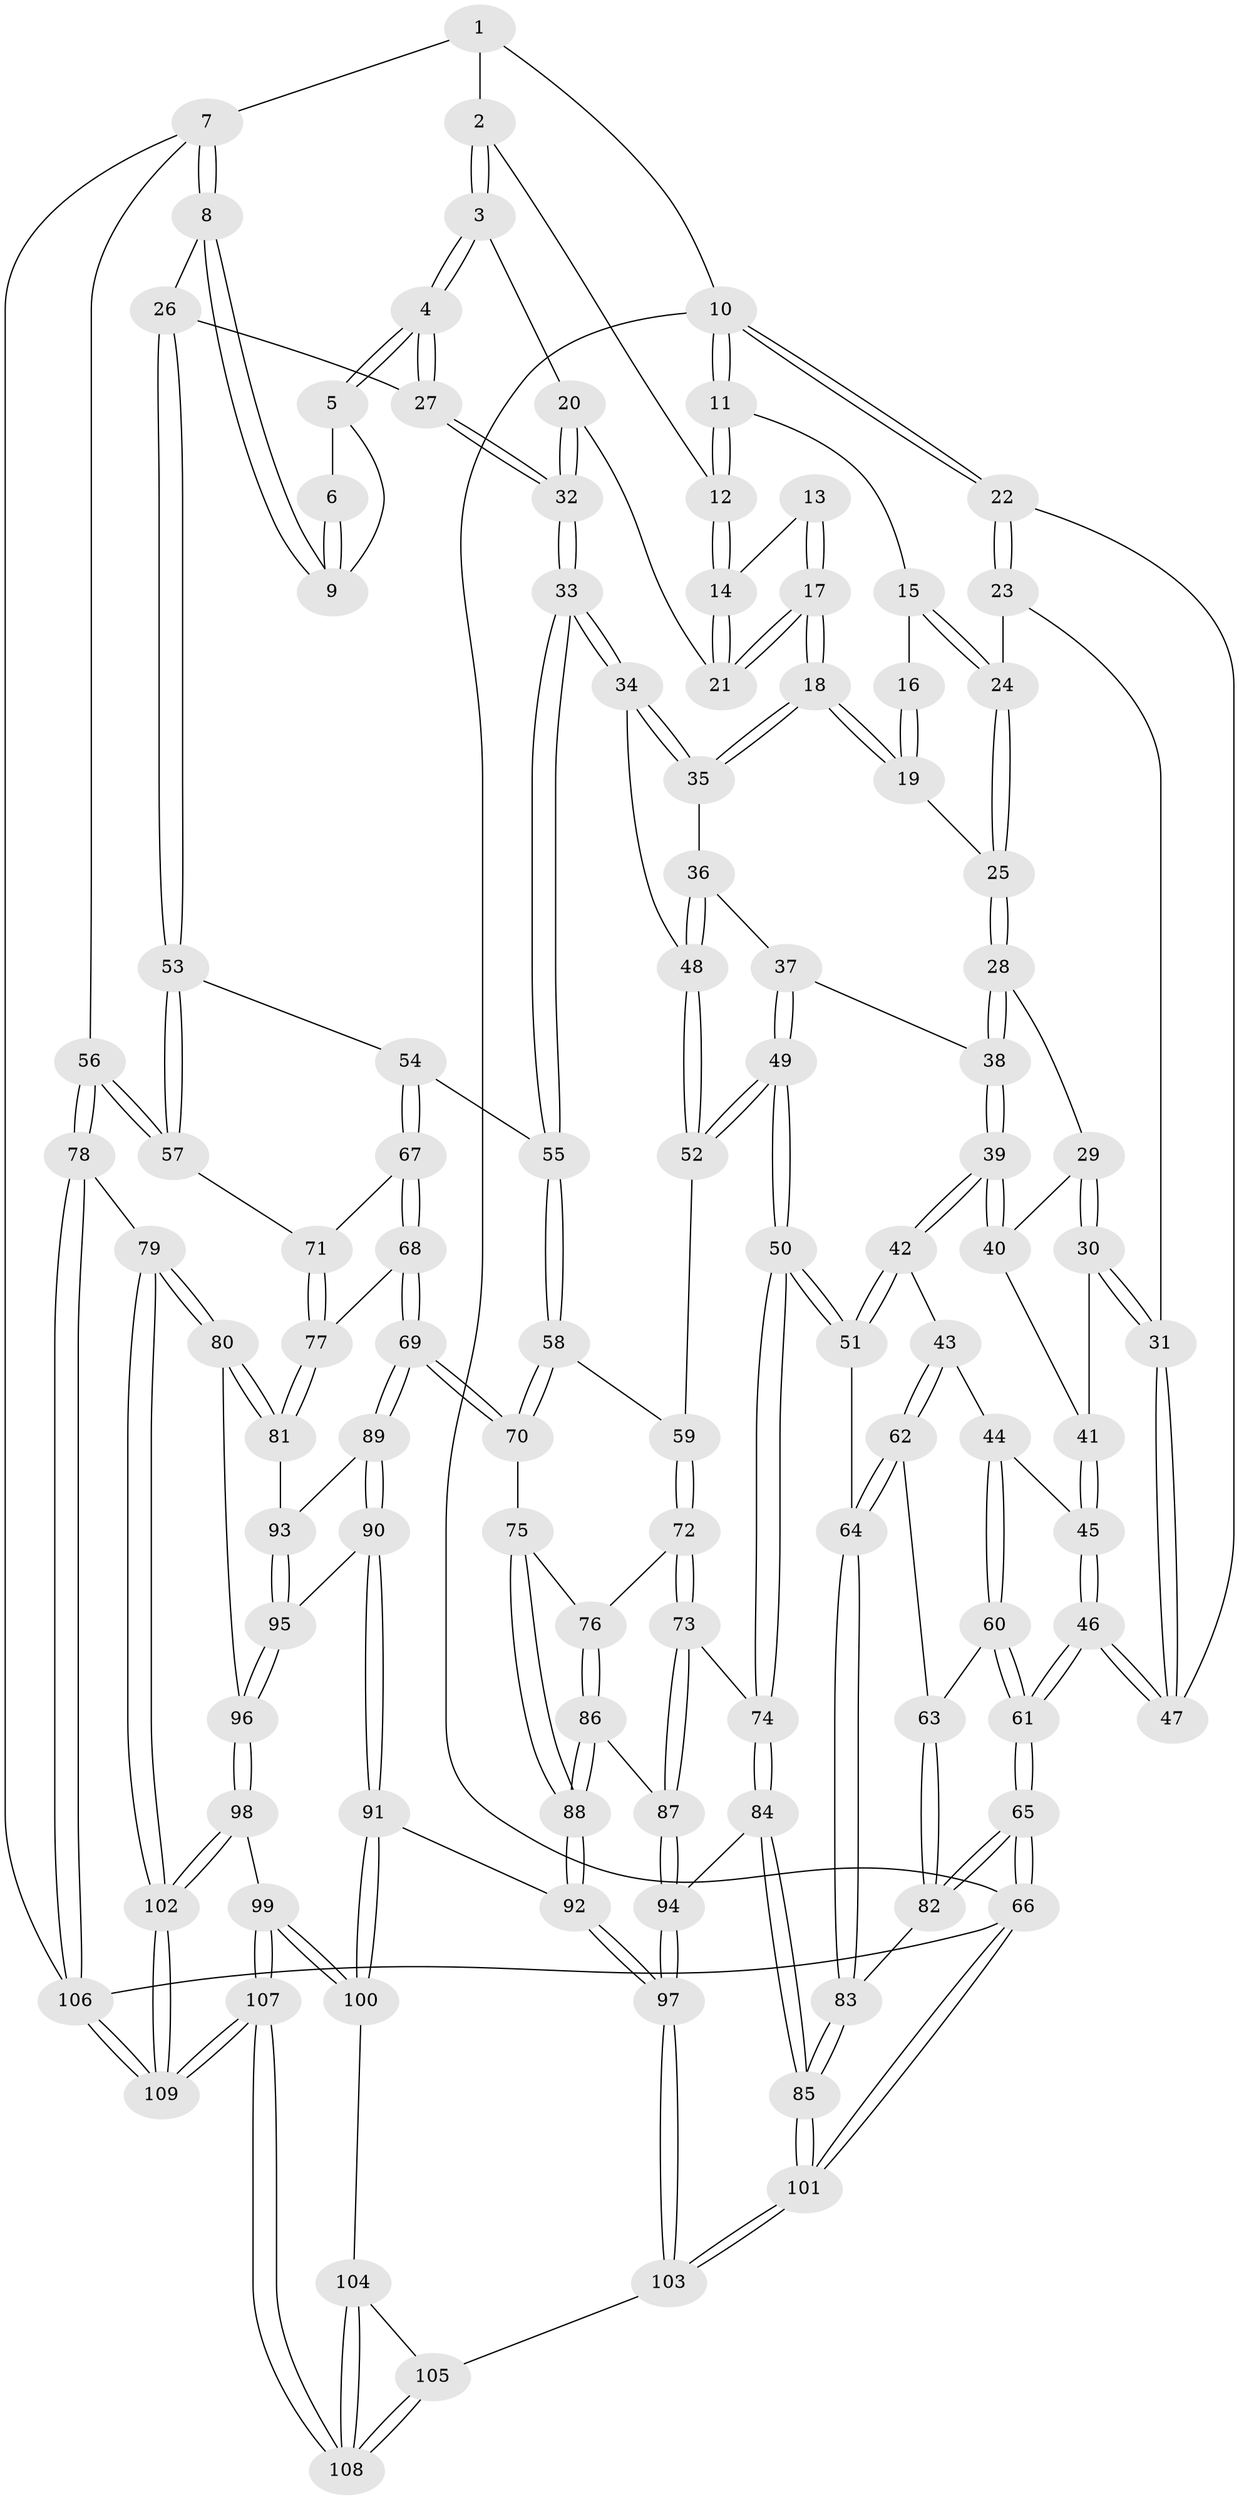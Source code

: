 // coarse degree distribution, {4: 0.3939393939393939, 5: 0.36363636363636365, 2: 0.015151515151515152, 6: 0.10606060606060606, 3: 0.12121212121212122}
// Generated by graph-tools (version 1.1) at 2025/52/02/27/25 19:52:43]
// undirected, 109 vertices, 269 edges
graph export_dot {
graph [start="1"]
  node [color=gray90,style=filled];
  1 [pos="+0.9106398494990919+0"];
  2 [pos="+0.7290925429646098+0"];
  3 [pos="+0.7382869661510253+0.12795819299487823"];
  4 [pos="+0.7639521655613966+0.1548851750528703"];
  5 [pos="+0.8408346759119816+0.13178214040916486"];
  6 [pos="+0.9064471256987343+0"];
  7 [pos="+1+0.18089907492406088"];
  8 [pos="+1+0.18916162836628234"];
  9 [pos="+0.9452131613231611+0.13500900647193464"];
  10 [pos="+0+0"];
  11 [pos="+0.19958920193743657+0"];
  12 [pos="+0.5197737765939066+0"];
  13 [pos="+0.40994033401741725+0.04260334501322188"];
  14 [pos="+0.514714478636721+0"];
  15 [pos="+0.1952006612266748+0.028133549855042427"];
  16 [pos="+0.3981762900929041+0.0541121449461207"];
  17 [pos="+0.44704827469040176+0.16486599540404617"];
  18 [pos="+0.382784023492504+0.2221259147698948"];
  19 [pos="+0.3455541770207256+0.1958062352208402"];
  20 [pos="+0.6070612229090797+0.1534604128900267"];
  21 [pos="+0.5292837953349914+0.10297253253518882"];
  22 [pos="+0+0"];
  23 [pos="+0.15322834059316698+0.07131424826792533"];
  24 [pos="+0.19382074750458675+0.044861781696514086"];
  25 [pos="+0.2632667239392472+0.15549530722969526"];
  26 [pos="+0.828573978590475+0.32549081665604757"];
  27 [pos="+0.7879346722257926+0.29169361064189947"];
  28 [pos="+0.18364106284563547+0.27136192664470393"];
  29 [pos="+0.1703157980772245+0.27321768919679906"];
  30 [pos="+0+0.2353255454641687"];
  31 [pos="+0+0.22738873746241445"];
  32 [pos="+0.5712248504931113+0.3520356646816757"];
  33 [pos="+0.5444016832947679+0.37618649967057616"];
  34 [pos="+0.5295431620802871+0.3677258800924184"];
  35 [pos="+0.39340706537631137+0.2547007931378135"];
  36 [pos="+0.29957086315479575+0.36616149145231064"];
  37 [pos="+0.2837495842482281+0.37463699136036793"];
  38 [pos="+0.2250855482621554+0.37329842561618864"];
  39 [pos="+0.15923782663375127+0.4358885024873476"];
  40 [pos="+0.11688068218783947+0.35206321415346553"];
  41 [pos="+0.016984362111802057+0.3057570765170969"];
  42 [pos="+0.1574281375774297+0.43975557796302045"];
  43 [pos="+0.117805749894751+0.45438441564893334"];
  44 [pos="+0.09711256671248138+0.4531132783377299"];
  45 [pos="+0.08027032103625013+0.44366924242403377"];
  46 [pos="+0+0.4552685223248279"];
  47 [pos="+0+0.23286178411509095"];
  48 [pos="+0.36487998869424976+0.4299491680217699"];
  49 [pos="+0.30548781641206185+0.5462042666934648"];
  50 [pos="+0.28197994839705265+0.5832697216082343"];
  51 [pos="+0.2737760149005329+0.5811896083953828"];
  52 [pos="+0.3526774484505787+0.5115001761971318"];
  53 [pos="+0.8479490119178787+0.3889880559474265"];
  54 [pos="+0.6835274909636455+0.4926875248750907"];
  55 [pos="+0.5490930077865283+0.4127491553014601"];
  56 [pos="+1+0.6242990929121618"];
  57 [pos="+0.8976775963183647+0.4455610207462849"];
  58 [pos="+0.5205909328872339+0.4737771748521237"];
  59 [pos="+0.5064034646677511+0.4790633501036135"];
  60 [pos="+0+0.5737566896459505"];
  61 [pos="+0+0.5809375315836369"];
  62 [pos="+0.10965072242105756+0.6136362860013046"];
  63 [pos="+0.10098962312045305+0.6135893037037196"];
  64 [pos="+0.13061977568165306+0.6229384008336264"];
  65 [pos="+0+0.7444457254068251"];
  66 [pos="+0+1"];
  67 [pos="+0.6916509156611252+0.5173346501682423"];
  68 [pos="+0.6268506564766686+0.6372325272096843"];
  69 [pos="+0.5856836072100203+0.6602216434990079"];
  70 [pos="+0.5383204490389762+0.6288410064489314"];
  71 [pos="+0.7385794326923157+0.5547599891786967"];
  72 [pos="+0.36529598040162825+0.6322592641985634"];
  73 [pos="+0.3327223015946154+0.6354120920977012"];
  74 [pos="+0.2904692018068346+0.5973033610032863"];
  75 [pos="+0.537914540683695+0.6290010099012965"];
  76 [pos="+0.44214642894224376+0.6391106236892043"];
  77 [pos="+0.7896130564708798+0.6456567880619277"];
  78 [pos="+1+0.6345843390427863"];
  79 [pos="+0.9384949828051253+0.701400999695756"];
  80 [pos="+0.8872452873881035+0.6964750555194779"];
  81 [pos="+0.8213772162972185+0.6683309076830194"];
  82 [pos="+0.02398864036185116+0.7156908781628738"];
  83 [pos="+0.14129083079650145+0.7751543800053045"];
  84 [pos="+0.16399023993599698+0.8107897400226439"];
  85 [pos="+0.1616374165762332+0.8121869419485884"];
  86 [pos="+0.4413886271766794+0.7571865347200499"];
  87 [pos="+0.3457345162989079+0.7243713071974613"];
  88 [pos="+0.4488926701279651+0.7617273351712509"];
  89 [pos="+0.5935909974159906+0.6908126829376349"];
  90 [pos="+0.5942913511840943+0.7165728290141156"];
  91 [pos="+0.5112296376216597+0.838161885166297"];
  92 [pos="+0.4920462487533949+0.8373185224390142"];
  93 [pos="+0.7062028058679439+0.7096346838257251"];
  94 [pos="+0.32135779079807547+0.7739157321166157"];
  95 [pos="+0.6801733171415917+0.7984772550107821"];
  96 [pos="+0.6903613462034429+0.8129584734646569"];
  97 [pos="+0.3827097841088641+0.9090832706534009"];
  98 [pos="+0.683271250512258+0.8625474422293398"];
  99 [pos="+0.6447732375335293+0.8933433908828916"];
  100 [pos="+0.540107608931793+0.863583353251707"];
  101 [pos="+0.04059748629388421+1"];
  102 [pos="+0.8281129556682743+0.9220891826737491"];
  103 [pos="+0.2682755520702281+1"];
  104 [pos="+0.5390419662174908+0.8750944860803782"];
  105 [pos="+0.46685435698308564+1"];
  106 [pos="+1+1"];
  107 [pos="+0.6521158680549103+1"];
  108 [pos="+0.632167831146171+1"];
  109 [pos="+0.8869465799482288+1"];
  1 -- 2;
  1 -- 7;
  1 -- 10;
  2 -- 3;
  2 -- 3;
  2 -- 12;
  3 -- 4;
  3 -- 4;
  3 -- 20;
  4 -- 5;
  4 -- 5;
  4 -- 27;
  4 -- 27;
  5 -- 6;
  5 -- 9;
  6 -- 9;
  6 -- 9;
  7 -- 8;
  7 -- 8;
  7 -- 56;
  7 -- 106;
  8 -- 9;
  8 -- 9;
  8 -- 26;
  10 -- 11;
  10 -- 11;
  10 -- 22;
  10 -- 22;
  10 -- 66;
  11 -- 12;
  11 -- 12;
  11 -- 15;
  12 -- 14;
  12 -- 14;
  13 -- 14;
  13 -- 17;
  13 -- 17;
  14 -- 21;
  14 -- 21;
  15 -- 16;
  15 -- 24;
  15 -- 24;
  16 -- 19;
  16 -- 19;
  17 -- 18;
  17 -- 18;
  17 -- 21;
  17 -- 21;
  18 -- 19;
  18 -- 19;
  18 -- 35;
  18 -- 35;
  19 -- 25;
  20 -- 21;
  20 -- 32;
  20 -- 32;
  22 -- 23;
  22 -- 23;
  22 -- 47;
  23 -- 24;
  23 -- 31;
  24 -- 25;
  24 -- 25;
  25 -- 28;
  25 -- 28;
  26 -- 27;
  26 -- 53;
  26 -- 53;
  27 -- 32;
  27 -- 32;
  28 -- 29;
  28 -- 38;
  28 -- 38;
  29 -- 30;
  29 -- 30;
  29 -- 40;
  30 -- 31;
  30 -- 31;
  30 -- 41;
  31 -- 47;
  31 -- 47;
  32 -- 33;
  32 -- 33;
  33 -- 34;
  33 -- 34;
  33 -- 55;
  33 -- 55;
  34 -- 35;
  34 -- 35;
  34 -- 48;
  35 -- 36;
  36 -- 37;
  36 -- 48;
  36 -- 48;
  37 -- 38;
  37 -- 49;
  37 -- 49;
  38 -- 39;
  38 -- 39;
  39 -- 40;
  39 -- 40;
  39 -- 42;
  39 -- 42;
  40 -- 41;
  41 -- 45;
  41 -- 45;
  42 -- 43;
  42 -- 51;
  42 -- 51;
  43 -- 44;
  43 -- 62;
  43 -- 62;
  44 -- 45;
  44 -- 60;
  44 -- 60;
  45 -- 46;
  45 -- 46;
  46 -- 47;
  46 -- 47;
  46 -- 61;
  46 -- 61;
  48 -- 52;
  48 -- 52;
  49 -- 50;
  49 -- 50;
  49 -- 52;
  49 -- 52;
  50 -- 51;
  50 -- 51;
  50 -- 74;
  50 -- 74;
  51 -- 64;
  52 -- 59;
  53 -- 54;
  53 -- 57;
  53 -- 57;
  54 -- 55;
  54 -- 67;
  54 -- 67;
  55 -- 58;
  55 -- 58;
  56 -- 57;
  56 -- 57;
  56 -- 78;
  56 -- 78;
  57 -- 71;
  58 -- 59;
  58 -- 70;
  58 -- 70;
  59 -- 72;
  59 -- 72;
  60 -- 61;
  60 -- 61;
  60 -- 63;
  61 -- 65;
  61 -- 65;
  62 -- 63;
  62 -- 64;
  62 -- 64;
  63 -- 82;
  63 -- 82;
  64 -- 83;
  64 -- 83;
  65 -- 66;
  65 -- 66;
  65 -- 82;
  65 -- 82;
  66 -- 101;
  66 -- 101;
  66 -- 106;
  67 -- 68;
  67 -- 68;
  67 -- 71;
  68 -- 69;
  68 -- 69;
  68 -- 77;
  69 -- 70;
  69 -- 70;
  69 -- 89;
  69 -- 89;
  70 -- 75;
  71 -- 77;
  71 -- 77;
  72 -- 73;
  72 -- 73;
  72 -- 76;
  73 -- 74;
  73 -- 87;
  73 -- 87;
  74 -- 84;
  74 -- 84;
  75 -- 76;
  75 -- 88;
  75 -- 88;
  76 -- 86;
  76 -- 86;
  77 -- 81;
  77 -- 81;
  78 -- 79;
  78 -- 106;
  78 -- 106;
  79 -- 80;
  79 -- 80;
  79 -- 102;
  79 -- 102;
  80 -- 81;
  80 -- 81;
  80 -- 96;
  81 -- 93;
  82 -- 83;
  83 -- 85;
  83 -- 85;
  84 -- 85;
  84 -- 85;
  84 -- 94;
  85 -- 101;
  85 -- 101;
  86 -- 87;
  86 -- 88;
  86 -- 88;
  87 -- 94;
  87 -- 94;
  88 -- 92;
  88 -- 92;
  89 -- 90;
  89 -- 90;
  89 -- 93;
  90 -- 91;
  90 -- 91;
  90 -- 95;
  91 -- 92;
  91 -- 100;
  91 -- 100;
  92 -- 97;
  92 -- 97;
  93 -- 95;
  93 -- 95;
  94 -- 97;
  94 -- 97;
  95 -- 96;
  95 -- 96;
  96 -- 98;
  96 -- 98;
  97 -- 103;
  97 -- 103;
  98 -- 99;
  98 -- 102;
  98 -- 102;
  99 -- 100;
  99 -- 100;
  99 -- 107;
  99 -- 107;
  100 -- 104;
  101 -- 103;
  101 -- 103;
  102 -- 109;
  102 -- 109;
  103 -- 105;
  104 -- 105;
  104 -- 108;
  104 -- 108;
  105 -- 108;
  105 -- 108;
  106 -- 109;
  106 -- 109;
  107 -- 108;
  107 -- 108;
  107 -- 109;
  107 -- 109;
}

